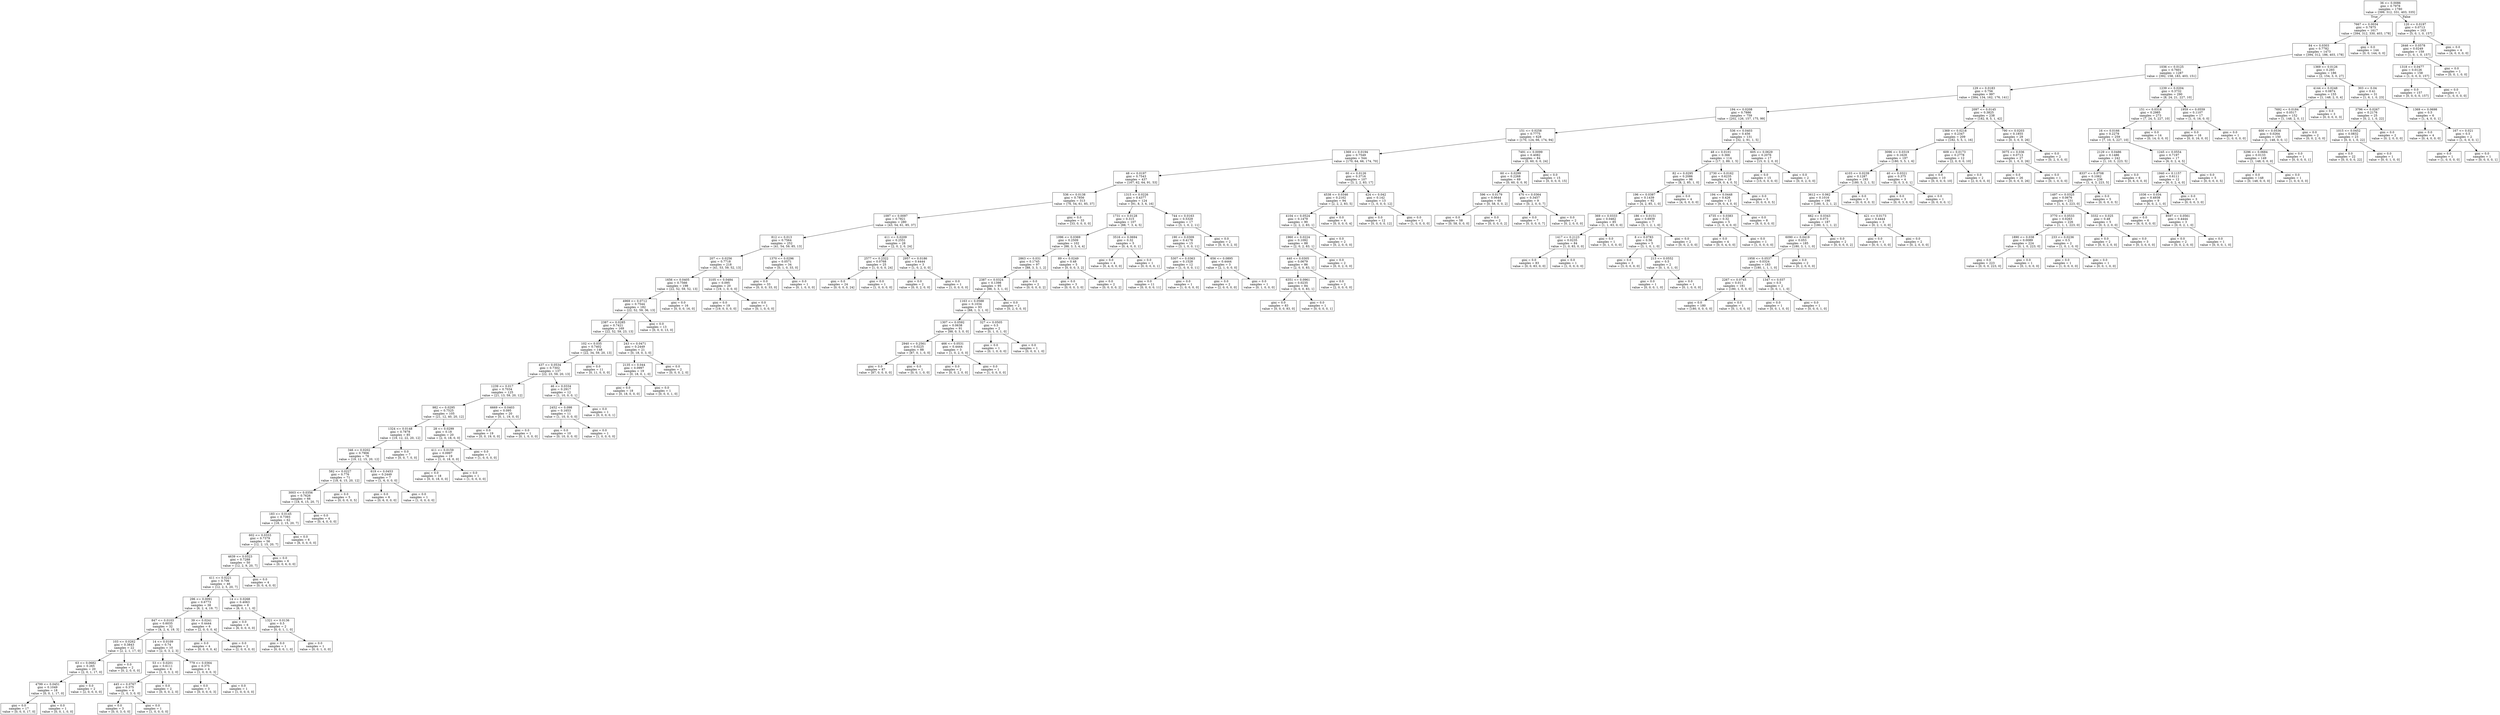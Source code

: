 digraph Tree {
node [shape=box] ;
0 [label="36 <= 0.0086\ngini = 0.7978\nsamples = 1780\nvalue = [399, 312, 331, 403, 335]"] ;
1 [label="7667 <= 0.0034\ngini = 0.7875\nsamples = 1617\nvalue = [394, 312, 330, 403, 178]"] ;
0 -> 1 [labeldistance=2.5, labelangle=45, headlabel="True"] ;
2 [label="84 <= 0.0303\ngini = 0.7782\nsamples = 1473\nvalue = [394, 312, 186, 403, 178]"] ;
1 -> 2 ;
3 [label="1036 <= 0.0125\ngini = 0.7601\nsamples = 1287\nvalue = [392, 158, 183, 403, 151]"] ;
2 -> 3 ;
4 [label="129 <= 0.0183\ngini = 0.756\nsamples = 997\nvalue = [384, 134, 162, 176, 141]"] ;
3 -> 4 ;
5 [label="194 <= 0.0208\ngini = 0.7886\nsamples = 759\nvalue = [202, 126, 157, 175, 99]"] ;
4 -> 5 ;
6 [label="151 <= 0.0258\ngini = 0.7775\nsamples = 628\nvalue = [170, 124, 66, 174, 94]"] ;
5 -> 6 ;
7 [label="1369 <= 0.0194\ngini = 0.7549\nsamples = 544\nvalue = [170, 64, 66, 174, 70]"] ;
6 -> 7 ;
8 [label="48 <= 0.0197\ngini = 0.7543\nsamples = 437\nvalue = [167, 62, 64, 91, 53]"] ;
7 -> 8 ;
9 [label="536 <= 0.0138\ngini = 0.7856\nsamples = 313\nvalue = [76, 54, 61, 85, 37]"] ;
8 -> 9 ;
10 [label="1097 <= 0.0097\ngini = 0.7821\nsamples = 280\nvalue = [43, 54, 61, 85, 37]"] ;
9 -> 10 ;
11 [label="812 <= 0.013\ngini = 0.7564\nsamples = 252\nvalue = [41, 54, 59, 85, 13]"] ;
10 -> 11 ;
12 [label="207 <= 0.0256\ngini = 0.7718\nsamples = 218\nvalue = [41, 53, 59, 52, 13]"] ;
11 -> 12 ;
13 [label="1656 <= 0.0405\ngini = 0.7566\nsamples = 198\nvalue = [22, 52, 59, 52, 13]"] ;
12 -> 13 ;
14 [label="4969 <= 0.0712\ngini = 0.7544\nsamples = 182\nvalue = [22, 52, 59, 36, 13]"] ;
13 -> 14 ;
15 [label="2387 <= 0.0285\ngini = 0.7421\nsamples = 169\nvalue = [22, 52, 59, 23, 13]"] ;
14 -> 15 ;
16 [label="102 <= 0.035\ngini = 0.7402\nsamples = 148\nvalue = [22, 34, 59, 20, 13]"] ;
15 -> 16 ;
17 [label="437 <= 0.0534\ngini = 0.7302\nsamples = 137\nvalue = [22, 23, 59, 20, 13]"] ;
16 -> 17 ;
18 [label="1239 <= 0.017\ngini = 0.7034\nsamples = 125\nvalue = [21, 13, 59, 20, 12]"] ;
17 -> 18 ;
19 [label="982 <= 0.0295\ngini = 0.7525\nsamples = 105\nvalue = [21, 12, 40, 20, 12]"] ;
18 -> 19 ;
20 [label="1324 <= 0.0148\ngini = 0.7878\nsamples = 85\nvalue = [19, 12, 22, 20, 12]"] ;
19 -> 20 ;
21 [label="346 <= 0.0202\ngini = 0.7906\nsamples = 78\nvalue = [19, 12, 15, 20, 12]"] ;
20 -> 21 ;
22 [label="582 <= 0.0227\ngini = 0.776\nsamples = 71\nvalue = [18, 6, 15, 20, 12]"] ;
21 -> 22 ;
23 [label="3003 <= 0.0356\ngini = 0.7626\nsamples = 66\nvalue = [18, 6, 15, 20, 7]"] ;
22 -> 23 ;
24 [label="183 <= 0.0145\ngini = 0.7393\nsamples = 62\nvalue = [18, 2, 15, 20, 7]"] ;
23 -> 24 ;
25 [label="602 <= 0.0333\ngini = 0.7379\nsamples = 56\nvalue = [12, 2, 15, 20, 7]"] ;
24 -> 25 ;
26 [label="4639 <= 0.0323\ngini = 0.7288\nsamples = 50\nvalue = [12, 2, 9, 20, 7]"] ;
25 -> 26 ;
27 [label="411 <= 0.0221\ngini = 0.706\nsamples = 46\nvalue = [12, 2, 5, 20, 7]"] ;
26 -> 27 ;
28 [label="296 <= 0.0091\ngini = 0.6773\nsamples = 38\nvalue = [6, 2, 4, 19, 7]"] ;
27 -> 28 ;
29 [label="847 <= 0.0103\ngini = 0.6035\nsamples = 32\nvalue = [4, 2, 4, 19, 3]"] ;
28 -> 29 ;
30 [label="103 <= 0.0262\ngini = 0.3843\nsamples = 22\nvalue = [2, 2, 1, 17, 0]"] ;
29 -> 30 ;
31 [label="63 <= 0.0682\ngini = 0.265\nsamples = 20\nvalue = [2, 0, 1, 17, 0]"] ;
30 -> 31 ;
32 [label="4799 <= 0.0451\ngini = 0.1049\nsamples = 18\nvalue = [0, 0, 1, 17, 0]"] ;
31 -> 32 ;
33 [label="gini = 0.0\nsamples = 17\nvalue = [0, 0, 0, 17, 0]"] ;
32 -> 33 ;
34 [label="gini = 0.0\nsamples = 1\nvalue = [0, 0, 1, 0, 0]"] ;
32 -> 34 ;
35 [label="gini = 0.0\nsamples = 2\nvalue = [2, 0, 0, 0, 0]"] ;
31 -> 35 ;
36 [label="gini = 0.0\nsamples = 2\nvalue = [0, 2, 0, 0, 0]"] ;
30 -> 36 ;
37 [label="14 <= 0.0109\ngini = 0.74\nsamples = 10\nvalue = [2, 0, 3, 2, 3]"] ;
29 -> 37 ;
38 [label="53 <= 0.0201\ngini = 0.6111\nsamples = 6\nvalue = [1, 0, 3, 2, 0]"] ;
37 -> 38 ;
39 [label="445 <= 0.0767\ngini = 0.375\nsamples = 4\nvalue = [1, 0, 3, 0, 0]"] ;
38 -> 39 ;
40 [label="gini = 0.0\nsamples = 3\nvalue = [0, 0, 3, 0, 0]"] ;
39 -> 40 ;
41 [label="gini = 0.0\nsamples = 1\nvalue = [1, 0, 0, 0, 0]"] ;
39 -> 41 ;
42 [label="gini = 0.0\nsamples = 2\nvalue = [0, 0, 0, 2, 0]"] ;
38 -> 42 ;
43 [label="779 <= 0.0364\ngini = 0.375\nsamples = 4\nvalue = [1, 0, 0, 0, 3]"] ;
37 -> 43 ;
44 [label="gini = 0.0\nsamples = 3\nvalue = [0, 0, 0, 0, 3]"] ;
43 -> 44 ;
45 [label="gini = 0.0\nsamples = 1\nvalue = [1, 0, 0, 0, 0]"] ;
43 -> 45 ;
46 [label="39 <= 0.0241\ngini = 0.4444\nsamples = 6\nvalue = [2, 0, 0, 0, 4]"] ;
28 -> 46 ;
47 [label="gini = 0.0\nsamples = 4\nvalue = [0, 0, 0, 0, 4]"] ;
46 -> 47 ;
48 [label="gini = 0.0\nsamples = 2\nvalue = [2, 0, 0, 0, 0]"] ;
46 -> 48 ;
49 [label="14 <= 0.0268\ngini = 0.4063\nsamples = 8\nvalue = [6, 0, 1, 1, 0]"] ;
27 -> 49 ;
50 [label="gini = 0.0\nsamples = 6\nvalue = [6, 0, 0, 0, 0]"] ;
49 -> 50 ;
51 [label="1321 <= 0.0136\ngini = 0.5\nsamples = 2\nvalue = [0, 0, 1, 1, 0]"] ;
49 -> 51 ;
52 [label="gini = 0.0\nsamples = 1\nvalue = [0, 0, 0, 1, 0]"] ;
51 -> 52 ;
53 [label="gini = 0.0\nsamples = 1\nvalue = [0, 0, 1, 0, 0]"] ;
51 -> 53 ;
54 [label="gini = 0.0\nsamples = 4\nvalue = [0, 0, 4, 0, 0]"] ;
26 -> 54 ;
55 [label="gini = 0.0\nsamples = 6\nvalue = [0, 0, 6, 0, 0]"] ;
25 -> 55 ;
56 [label="gini = 0.0\nsamples = 6\nvalue = [6, 0, 0, 0, 0]"] ;
24 -> 56 ;
57 [label="gini = 0.0\nsamples = 4\nvalue = [0, 4, 0, 0, 0]"] ;
23 -> 57 ;
58 [label="gini = 0.0\nsamples = 5\nvalue = [0, 0, 0, 0, 5]"] ;
22 -> 58 ;
59 [label="619 <= 0.0453\ngini = 0.2449\nsamples = 7\nvalue = [1, 6, 0, 0, 0]"] ;
21 -> 59 ;
60 [label="gini = 0.0\nsamples = 6\nvalue = [0, 6, 0, 0, 0]"] ;
59 -> 60 ;
61 [label="gini = 0.0\nsamples = 1\nvalue = [1, 0, 0, 0, 0]"] ;
59 -> 61 ;
62 [label="gini = 0.0\nsamples = 7\nvalue = [0, 0, 7, 0, 0]"] ;
20 -> 62 ;
63 [label="28 <= 0.0299\ngini = 0.18\nsamples = 20\nvalue = [2, 0, 18, 0, 0]"] ;
19 -> 63 ;
64 [label="411 <= 0.0159\ngini = 0.0997\nsamples = 19\nvalue = [1, 0, 18, 0, 0]"] ;
63 -> 64 ;
65 [label="gini = 0.0\nsamples = 18\nvalue = [0, 0, 18, 0, 0]"] ;
64 -> 65 ;
66 [label="gini = 0.0\nsamples = 1\nvalue = [1, 0, 0, 0, 0]"] ;
64 -> 66 ;
67 [label="gini = 0.0\nsamples = 1\nvalue = [1, 0, 0, 0, 0]"] ;
63 -> 67 ;
68 [label="6669 <= 0.0403\ngini = 0.095\nsamples = 20\nvalue = [0, 1, 19, 0, 0]"] ;
18 -> 68 ;
69 [label="gini = 0.0\nsamples = 19\nvalue = [0, 0, 19, 0, 0]"] ;
68 -> 69 ;
70 [label="gini = 0.0\nsamples = 1\nvalue = [0, 1, 0, 0, 0]"] ;
68 -> 70 ;
71 [label="46 <= 0.0334\ngini = 0.2917\nsamples = 12\nvalue = [1, 10, 0, 0, 1]"] ;
17 -> 71 ;
72 [label="2452 <= 0.098\ngini = 0.1653\nsamples = 11\nvalue = [1, 10, 0, 0, 0]"] ;
71 -> 72 ;
73 [label="gini = 0.0\nsamples = 10\nvalue = [0, 10, 0, 0, 0]"] ;
72 -> 73 ;
74 [label="gini = 0.0\nsamples = 1\nvalue = [1, 0, 0, 0, 0]"] ;
72 -> 74 ;
75 [label="gini = 0.0\nsamples = 1\nvalue = [0, 0, 0, 0, 1]"] ;
71 -> 75 ;
76 [label="gini = 0.0\nsamples = 11\nvalue = [0, 11, 0, 0, 0]"] ;
16 -> 76 ;
77 [label="243 <= 0.0471\ngini = 0.2449\nsamples = 21\nvalue = [0, 18, 0, 3, 0]"] ;
15 -> 77 ;
78 [label="2135 <= 0.044\ngini = 0.0997\nsamples = 19\nvalue = [0, 18, 0, 1, 0]"] ;
77 -> 78 ;
79 [label="gini = 0.0\nsamples = 18\nvalue = [0, 18, 0, 0, 0]"] ;
78 -> 79 ;
80 [label="gini = 0.0\nsamples = 1\nvalue = [0, 0, 0, 1, 0]"] ;
78 -> 80 ;
81 [label="gini = 0.0\nsamples = 2\nvalue = [0, 0, 0, 2, 0]"] ;
77 -> 81 ;
82 [label="gini = 0.0\nsamples = 13\nvalue = [0, 0, 0, 13, 0]"] ;
14 -> 82 ;
83 [label="gini = 0.0\nsamples = 16\nvalue = [0, 0, 0, 16, 0]"] ;
13 -> 83 ;
84 [label="3105 <= 0.0484\ngini = 0.095\nsamples = 20\nvalue = [19, 1, 0, 0, 0]"] ;
12 -> 84 ;
85 [label="gini = 0.0\nsamples = 19\nvalue = [19, 0, 0, 0, 0]"] ;
84 -> 85 ;
86 [label="gini = 0.0\nsamples = 1\nvalue = [0, 1, 0, 0, 0]"] ;
84 -> 86 ;
87 [label="1370 <= 0.0296\ngini = 0.0571\nsamples = 34\nvalue = [0, 1, 0, 33, 0]"] ;
11 -> 87 ;
88 [label="gini = 0.0\nsamples = 33\nvalue = [0, 0, 0, 33, 0]"] ;
87 -> 88 ;
89 [label="gini = 0.0\nsamples = 1\nvalue = [0, 1, 0, 0, 0]"] ;
87 -> 89 ;
90 [label="411 <= 0.0209\ngini = 0.2551\nsamples = 28\nvalue = [2, 0, 2, 0, 24]"] ;
10 -> 90 ;
91 [label="2577 <= 0.2322\ngini = 0.0768\nsamples = 25\nvalue = [1, 0, 0, 0, 24]"] ;
90 -> 91 ;
92 [label="gini = 0.0\nsamples = 24\nvalue = [0, 0, 0, 0, 24]"] ;
91 -> 92 ;
93 [label="gini = 0.0\nsamples = 1\nvalue = [1, 0, 0, 0, 0]"] ;
91 -> 93 ;
94 [label="2957 <= 0.0186\ngini = 0.4444\nsamples = 3\nvalue = [1, 0, 2, 0, 0]"] ;
90 -> 94 ;
95 [label="gini = 0.0\nsamples = 2\nvalue = [0, 0, 2, 0, 0]"] ;
94 -> 95 ;
96 [label="gini = 0.0\nsamples = 1\nvalue = [1, 0, 0, 0, 0]"] ;
94 -> 96 ;
97 [label="gini = 0.0\nsamples = 33\nvalue = [33, 0, 0, 0, 0]"] ;
9 -> 97 ;
98 [label="1315 <= 0.0226\ngini = 0.4377\nsamples = 124\nvalue = [91, 8, 3, 6, 16]"] ;
8 -> 98 ;
99 [label="1731 <= 0.0128\ngini = 0.315\nsamples = 107\nvalue = [88, 7, 3, 4, 5]"] ;
98 -> 99 ;
100 [label="1096 <= 0.0369\ngini = 0.2509\nsamples = 102\nvalue = [88, 3, 3, 4, 4]"] ;
99 -> 100 ;
101 [label="2863 <= 0.031\ngini = 0.1745\nsamples = 97\nvalue = [88, 3, 3, 1, 2]"] ;
100 -> 101 ;
102 [label="2387 <= 0.0324\ngini = 0.1398\nsamples = 95\nvalue = [88, 3, 3, 1, 0]"] ;
101 -> 102 ;
103 [label="1163 <= 0.0588\ngini = 0.1034\nsamples = 93\nvalue = [88, 1, 3, 1, 0]"] ;
102 -> 103 ;
104 [label="1307 <= 0.0592\ngini = 0.0638\nsamples = 91\nvalue = [88, 0, 3, 0, 0]"] ;
103 -> 104 ;
105 [label="2940 <= 0.2561\ngini = 0.0225\nsamples = 88\nvalue = [87, 0, 1, 0, 0]"] ;
104 -> 105 ;
106 [label="gini = 0.0\nsamples = 87\nvalue = [87, 0, 0, 0, 0]"] ;
105 -> 106 ;
107 [label="gini = 0.0\nsamples = 1\nvalue = [0, 0, 1, 0, 0]"] ;
105 -> 107 ;
108 [label="466 <= 0.0531\ngini = 0.4444\nsamples = 3\nvalue = [1, 0, 2, 0, 0]"] ;
104 -> 108 ;
109 [label="gini = 0.0\nsamples = 2\nvalue = [0, 0, 2, 0, 0]"] ;
108 -> 109 ;
110 [label="gini = 0.0\nsamples = 1\nvalue = [1, 0, 0, 0, 0]"] ;
108 -> 110 ;
111 [label="327 <= 0.0505\ngini = 0.5\nsamples = 2\nvalue = [0, 1, 0, 1, 0]"] ;
103 -> 111 ;
112 [label="gini = 0.0\nsamples = 1\nvalue = [0, 1, 0, 0, 0]"] ;
111 -> 112 ;
113 [label="gini = 0.0\nsamples = 1\nvalue = [0, 0, 0, 1, 0]"] ;
111 -> 113 ;
114 [label="gini = 0.0\nsamples = 2\nvalue = [0, 2, 0, 0, 0]"] ;
102 -> 114 ;
115 [label="gini = 0.0\nsamples = 2\nvalue = [0, 0, 0, 0, 2]"] ;
101 -> 115 ;
116 [label="89 <= 0.0249\ngini = 0.48\nsamples = 5\nvalue = [0, 0, 0, 3, 2]"] ;
100 -> 116 ;
117 [label="gini = 0.0\nsamples = 3\nvalue = [0, 0, 0, 3, 0]"] ;
116 -> 117 ;
118 [label="gini = 0.0\nsamples = 2\nvalue = [0, 0, 0, 0, 2]"] ;
116 -> 118 ;
119 [label="3516 <= 0.0694\ngini = 0.32\nsamples = 5\nvalue = [0, 4, 0, 0, 1]"] ;
99 -> 119 ;
120 [label="gini = 0.0\nsamples = 4\nvalue = [0, 4, 0, 0, 0]"] ;
119 -> 120 ;
121 [label="gini = 0.0\nsamples = 1\nvalue = [0, 0, 0, 0, 1]"] ;
119 -> 121 ;
122 [label="744 <= 0.0163\ngini = 0.5329\nsamples = 17\nvalue = [3, 1, 0, 2, 11]"] ;
98 -> 122 ;
123 [label="190 <= 0.0309\ngini = 0.4178\nsamples = 15\nvalue = [3, 1, 0, 0, 11]"] ;
122 -> 123 ;
124 [label="5307 <= 0.0363\ngini = 0.1528\nsamples = 12\nvalue = [1, 0, 0, 0, 11]"] ;
123 -> 124 ;
125 [label="gini = 0.0\nsamples = 11\nvalue = [0, 0, 0, 0, 11]"] ;
124 -> 125 ;
126 [label="gini = 0.0\nsamples = 1\nvalue = [1, 0, 0, 0, 0]"] ;
124 -> 126 ;
127 [label="656 <= 0.0895\ngini = 0.4444\nsamples = 3\nvalue = [2, 1, 0, 0, 0]"] ;
123 -> 127 ;
128 [label="gini = 0.0\nsamples = 2\nvalue = [2, 0, 0, 0, 0]"] ;
127 -> 128 ;
129 [label="gini = 0.0\nsamples = 1\nvalue = [0, 1, 0, 0, 0]"] ;
127 -> 129 ;
130 [label="gini = 0.0\nsamples = 2\nvalue = [0, 0, 0, 2, 0]"] ;
122 -> 130 ;
131 [label="60 <= 0.0126\ngini = 0.3716\nsamples = 107\nvalue = [3, 2, 2, 83, 17]"] ;
7 -> 131 ;
132 [label="4538 <= 0.0346\ngini = 0.2162\nsamples = 94\nvalue = [2, 2, 2, 83, 5]"] ;
131 -> 132 ;
133 [label="4104 <= 0.0524\ngini = 0.1479\nsamples = 90\nvalue = [2, 2, 2, 83, 1]"] ;
132 -> 133 ;
134 [label="1960 <= 0.0224\ngini = 0.1092\nsamples = 88\nvalue = [2, 0, 2, 83, 1]"] ;
133 -> 134 ;
135 [label="440 <= 0.0305\ngini = 0.0679\nsamples = 86\nvalue = [2, 0, 0, 83, 1]"] ;
134 -> 135 ;
136 [label="6351 <= 0.0961\ngini = 0.0235\nsamples = 84\nvalue = [0, 0, 0, 83, 1]"] ;
135 -> 136 ;
137 [label="gini = 0.0\nsamples = 83\nvalue = [0, 0, 0, 83, 0]"] ;
136 -> 137 ;
138 [label="gini = 0.0\nsamples = 1\nvalue = [0, 0, 0, 0, 1]"] ;
136 -> 138 ;
139 [label="gini = 0.0\nsamples = 2\nvalue = [2, 0, 0, 0, 0]"] ;
135 -> 139 ;
140 [label="gini = 0.0\nsamples = 2\nvalue = [0, 0, 2, 0, 0]"] ;
134 -> 140 ;
141 [label="gini = 0.0\nsamples = 2\nvalue = [0, 2, 0, 0, 0]"] ;
133 -> 141 ;
142 [label="gini = 0.0\nsamples = 4\nvalue = [0, 0, 0, 0, 4]"] ;
132 -> 142 ;
143 [label="424 <= 0.042\ngini = 0.142\nsamples = 13\nvalue = [1, 0, 0, 0, 12]"] ;
131 -> 143 ;
144 [label="gini = 0.0\nsamples = 12\nvalue = [0, 0, 0, 0, 12]"] ;
143 -> 144 ;
145 [label="gini = 0.0\nsamples = 1\nvalue = [1, 0, 0, 0, 0]"] ;
143 -> 145 ;
146 [label="7491 <= 0.0099\ngini = 0.4082\nsamples = 84\nvalue = [0, 60, 0, 0, 24]"] ;
6 -> 146 ;
147 [label="60 <= 0.0299\ngini = 0.2268\nsamples = 69\nvalue = [0, 60, 0, 0, 9]"] ;
146 -> 147 ;
148 [label="596 <= 0.0179\ngini = 0.0644\nsamples = 60\nvalue = [0, 58, 0, 0, 2]"] ;
147 -> 148 ;
149 [label="gini = 0.0\nsamples = 58\nvalue = [0, 58, 0, 0, 0]"] ;
148 -> 149 ;
150 [label="gini = 0.0\nsamples = 2\nvalue = [0, 0, 0, 0, 2]"] ;
148 -> 150 ;
151 [label="470 <= 0.0364\ngini = 0.3457\nsamples = 9\nvalue = [0, 2, 0, 0, 7]"] ;
147 -> 151 ;
152 [label="gini = 0.0\nsamples = 7\nvalue = [0, 0, 0, 0, 7]"] ;
151 -> 152 ;
153 [label="gini = 0.0\nsamples = 2\nvalue = [0, 2, 0, 0, 0]"] ;
151 -> 153 ;
154 [label="gini = 0.0\nsamples = 15\nvalue = [0, 0, 0, 0, 15]"] ;
146 -> 154 ;
155 [label="536 <= 0.0403\ngini = 0.456\nsamples = 131\nvalue = [32, 2, 91, 1, 5]"] ;
5 -> 155 ;
156 [label="48 <= 0.0101\ngini = 0.366\nsamples = 114\nvalue = [17, 2, 89, 1, 5]"] ;
155 -> 156 ;
157 [label="82 <= 0.0295\ngini = 0.2086\nsamples = 96\nvalue = [8, 2, 85, 1, 0]"] ;
156 -> 157 ;
158 [label="196 <= 0.0387\ngini = 0.1439\nsamples = 92\nvalue = [4, 2, 85, 1, 0]"] ;
157 -> 158 ;
159 [label="369 <= 0.0333\ngini = 0.0462\nsamples = 85\nvalue = [1, 1, 83, 0, 0]"] ;
158 -> 159 ;
160 [label="1417 <= 0.2123\ngini = 0.0235\nsamples = 84\nvalue = [1, 0, 83, 0, 0]"] ;
159 -> 160 ;
161 [label="gini = 0.0\nsamples = 83\nvalue = [0, 0, 83, 0, 0]"] ;
160 -> 161 ;
162 [label="gini = 0.0\nsamples = 1\nvalue = [1, 0, 0, 0, 0]"] ;
160 -> 162 ;
163 [label="gini = 0.0\nsamples = 1\nvalue = [0, 1, 0, 0, 0]"] ;
159 -> 163 ;
164 [label="186 <= 0.0151\ngini = 0.6939\nsamples = 7\nvalue = [3, 1, 2, 1, 0]"] ;
158 -> 164 ;
165 [label="8 <= 0.0783\ngini = 0.56\nsamples = 5\nvalue = [3, 1, 0, 1, 0]"] ;
164 -> 165 ;
166 [label="gini = 0.0\nsamples = 3\nvalue = [3, 0, 0, 0, 0]"] ;
165 -> 166 ;
167 [label="213 <= 0.0552\ngini = 0.5\nsamples = 2\nvalue = [0, 1, 0, 1, 0]"] ;
165 -> 167 ;
168 [label="gini = 0.0\nsamples = 1\nvalue = [0, 0, 0, 1, 0]"] ;
167 -> 168 ;
169 [label="gini = 0.0\nsamples = 1\nvalue = [0, 1, 0, 0, 0]"] ;
167 -> 169 ;
170 [label="gini = 0.0\nsamples = 2\nvalue = [0, 0, 2, 0, 0]"] ;
164 -> 170 ;
171 [label="gini = 0.0\nsamples = 4\nvalue = [4, 0, 0, 0, 0]"] ;
157 -> 171 ;
172 [label="2730 <= 0.0162\ngini = 0.6235\nsamples = 18\nvalue = [9, 0, 4, 0, 5]"] ;
156 -> 172 ;
173 [label="194 <= 0.0448\ngini = 0.426\nsamples = 13\nvalue = [9, 0, 4, 0, 0]"] ;
172 -> 173 ;
174 [label="4735 <= 0.0383\ngini = 0.32\nsamples = 5\nvalue = [1, 0, 4, 0, 0]"] ;
173 -> 174 ;
175 [label="gini = 0.0\nsamples = 4\nvalue = [0, 0, 4, 0, 0]"] ;
174 -> 175 ;
176 [label="gini = 0.0\nsamples = 1\nvalue = [1, 0, 0, 0, 0]"] ;
174 -> 176 ;
177 [label="gini = 0.0\nsamples = 8\nvalue = [8, 0, 0, 0, 0]"] ;
173 -> 177 ;
178 [label="gini = 0.0\nsamples = 5\nvalue = [0, 0, 0, 0, 5]"] ;
172 -> 178 ;
179 [label="605 <= 0.0629\ngini = 0.2076\nsamples = 17\nvalue = [15, 0, 2, 0, 0]"] ;
155 -> 179 ;
180 [label="gini = 0.0\nsamples = 15\nvalue = [15, 0, 0, 0, 0]"] ;
179 -> 180 ;
181 [label="gini = 0.0\nsamples = 2\nvalue = [0, 0, 2, 0, 0]"] ;
179 -> 181 ;
182 [label="2097 <= 0.0145\ngini = 0.3825\nsamples = 238\nvalue = [182, 8, 5, 1, 42]"] ;
4 -> 182 ;
183 [label="1369 <= 0.0218\ngini = 0.2347\nsamples = 209\nvalue = [182, 5, 5, 1, 16]"] ;
182 -> 183 ;
184 [label="3096 <= 0.0319\ngini = 0.1629\nsamples = 197\nvalue = [180, 5, 5, 1, 6]"] ;
183 -> 184 ;
185 [label="4103 <= 0.0239\ngini = 0.1287\nsamples = 193\nvalue = [180, 5, 2, 1, 5]"] ;
184 -> 185 ;
186 [label="3612 <= 0.062\ngini = 0.1016\nsamples = 190\nvalue = [180, 5, 2, 1, 2]"] ;
185 -> 186 ;
187 [label="662 <= 0.0343\ngini = 0.073\nsamples = 187\nvalue = [180, 3, 1, 1, 2]"] ;
186 -> 187 ;
188 [label="6090 <= 0.0419\ngini = 0.053\nsamples = 185\nvalue = [180, 3, 1, 1, 0]"] ;
187 -> 188 ;
189 [label="1958 <= 0.0537\ngini = 0.0324\nsamples = 183\nvalue = [180, 1, 1, 1, 0]"] ;
188 -> 189 ;
190 [label="2267 <= 0.0745\ngini = 0.011\nsamples = 181\nvalue = [180, 1, 0, 0, 0]"] ;
189 -> 190 ;
191 [label="gini = 0.0\nsamples = 180\nvalue = [180, 0, 0, 0, 0]"] ;
190 -> 191 ;
192 [label="gini = 0.0\nsamples = 1\nvalue = [0, 1, 0, 0, 0]"] ;
190 -> 192 ;
193 [label="1347 <= 0.037\ngini = 0.5\nsamples = 2\nvalue = [0, 0, 1, 1, 0]"] ;
189 -> 193 ;
194 [label="gini = 0.0\nsamples = 1\nvalue = [0, 0, 1, 0, 0]"] ;
193 -> 194 ;
195 [label="gini = 0.0\nsamples = 1\nvalue = [0, 0, 0, 1, 0]"] ;
193 -> 195 ;
196 [label="gini = 0.0\nsamples = 2\nvalue = [0, 2, 0, 0, 0]"] ;
188 -> 196 ;
197 [label="gini = 0.0\nsamples = 2\nvalue = [0, 0, 0, 0, 2]"] ;
187 -> 197 ;
198 [label="421 <= 0.0173\ngini = 0.4444\nsamples = 3\nvalue = [0, 2, 1, 0, 0]"] ;
186 -> 198 ;
199 [label="gini = 0.0\nsamples = 1\nvalue = [0, 0, 1, 0, 0]"] ;
198 -> 199 ;
200 [label="gini = 0.0\nsamples = 2\nvalue = [0, 2, 0, 0, 0]"] ;
198 -> 200 ;
201 [label="gini = 0.0\nsamples = 3\nvalue = [0, 0, 0, 0, 3]"] ;
185 -> 201 ;
202 [label="40 <= 0.0321\ngini = 0.375\nsamples = 4\nvalue = [0, 0, 3, 0, 1]"] ;
184 -> 202 ;
203 [label="gini = 0.0\nsamples = 3\nvalue = [0, 0, 3, 0, 0]"] ;
202 -> 203 ;
204 [label="gini = 0.0\nsamples = 1\nvalue = [0, 0, 0, 0, 1]"] ;
202 -> 204 ;
205 [label="609 <= 0.0173\ngini = 0.2778\nsamples = 12\nvalue = [2, 0, 0, 0, 10]"] ;
183 -> 205 ;
206 [label="gini = 0.0\nsamples = 10\nvalue = [0, 0, 0, 0, 10]"] ;
205 -> 206 ;
207 [label="gini = 0.0\nsamples = 2\nvalue = [2, 0, 0, 0, 0]"] ;
205 -> 207 ;
208 [label="790 <= 0.0203\ngini = 0.1855\nsamples = 29\nvalue = [0, 3, 0, 0, 26]"] ;
182 -> 208 ;
209 [label="3075 <= 0.036\ngini = 0.0713\nsamples = 27\nvalue = [0, 1, 0, 0, 26]"] ;
208 -> 209 ;
210 [label="gini = 0.0\nsamples = 26\nvalue = [0, 0, 0, 0, 26]"] ;
209 -> 210 ;
211 [label="gini = 0.0\nsamples = 1\nvalue = [0, 1, 0, 0, 0]"] ;
209 -> 211 ;
212 [label="gini = 0.0\nsamples = 2\nvalue = [0, 2, 0, 0, 0]"] ;
208 -> 212 ;
213 [label="1239 <= 0.0204\ngini = 0.3732\nsamples = 290\nvalue = [8, 24, 21, 227, 10]"] ;
3 -> 213 ;
214 [label="151 <= 0.0318\ngini = 0.2985\nsamples = 273\nvalue = [7, 24, 5, 227, 10]"] ;
213 -> 214 ;
215 [label="16 <= 0.0166\ngini = 0.2278\nsamples = 259\nvalue = [7, 10, 5, 227, 10]"] ;
214 -> 215 ;
216 [label="2129 <= 0.0486\ngini = 0.1486\nsamples = 242\nvalue = [1, 10, 3, 223, 5]"] ;
215 -> 216 ;
217 [label="8337 <= 0.0708\ngini = 0.1062\nsamples = 236\nvalue = [1, 4, 3, 223, 5]"] ;
216 -> 217 ;
218 [label="1497 <= 0.0325\ngini = 0.0676\nsamples = 231\nvalue = [1, 4, 3, 223, 0]"] ;
217 -> 218 ;
219 [label="3770 <= 0.0533\ngini = 0.0263\nsamples = 226\nvalue = [1, 1, 1, 223, 0]"] ;
218 -> 219 ;
220 [label="1890 <= 0.038\ngini = 0.0089\nsamples = 224\nvalue = [0, 1, 0, 223, 0]"] ;
219 -> 220 ;
221 [label="gini = 0.0\nsamples = 223\nvalue = [0, 0, 0, 223, 0]"] ;
220 -> 221 ;
222 [label="gini = 0.0\nsamples = 1\nvalue = [0, 1, 0, 0, 0]"] ;
220 -> 222 ;
223 [label="233 <= 0.0236\ngini = 0.5\nsamples = 2\nvalue = [1, 0, 1, 0, 0]"] ;
219 -> 223 ;
224 [label="gini = 0.0\nsamples = 1\nvalue = [1, 0, 0, 0, 0]"] ;
223 -> 224 ;
225 [label="gini = 0.0\nsamples = 1\nvalue = [0, 0, 1, 0, 0]"] ;
223 -> 225 ;
226 [label="3332 <= 0.025\ngini = 0.48\nsamples = 5\nvalue = [0, 3, 2, 0, 0]"] ;
218 -> 226 ;
227 [label="gini = 0.0\nsamples = 2\nvalue = [0, 0, 2, 0, 0]"] ;
226 -> 227 ;
228 [label="gini = 0.0\nsamples = 3\nvalue = [0, 3, 0, 0, 0]"] ;
226 -> 228 ;
229 [label="gini = 0.0\nsamples = 5\nvalue = [0, 0, 0, 0, 5]"] ;
217 -> 229 ;
230 [label="gini = 0.0\nsamples = 6\nvalue = [0, 6, 0, 0, 0]"] ;
216 -> 230 ;
231 [label="1245 <= 0.0554\ngini = 0.7197\nsamples = 17\nvalue = [6, 0, 2, 4, 5]"] ;
215 -> 231 ;
232 [label="1940 <= 0.1157\ngini = 0.6111\nsamples = 12\nvalue = [6, 0, 2, 4, 0]"] ;
231 -> 232 ;
233 [label="1036 <= 0.034\ngini = 0.4938\nsamples = 9\nvalue = [6, 0, 2, 1, 0]"] ;
232 -> 233 ;
234 [label="gini = 0.0\nsamples = 6\nvalue = [6, 0, 0, 0, 0]"] ;
233 -> 234 ;
235 [label="8597 <= 0.0561\ngini = 0.4444\nsamples = 3\nvalue = [0, 0, 2, 1, 0]"] ;
233 -> 235 ;
236 [label="gini = 0.0\nsamples = 2\nvalue = [0, 0, 2, 0, 0]"] ;
235 -> 236 ;
237 [label="gini = 0.0\nsamples = 1\nvalue = [0, 0, 0, 1, 0]"] ;
235 -> 237 ;
238 [label="gini = 0.0\nsamples = 3\nvalue = [0, 0, 0, 3, 0]"] ;
232 -> 238 ;
239 [label="gini = 0.0\nsamples = 5\nvalue = [0, 0, 0, 0, 5]"] ;
231 -> 239 ;
240 [label="gini = 0.0\nsamples = 14\nvalue = [0, 14, 0, 0, 0]"] ;
214 -> 240 ;
241 [label="1959 <= 0.0559\ngini = 0.1107\nsamples = 17\nvalue = [1, 0, 16, 0, 0]"] ;
213 -> 241 ;
242 [label="gini = 0.0\nsamples = 16\nvalue = [0, 0, 16, 0, 0]"] ;
241 -> 242 ;
243 [label="gini = 0.0\nsamples = 1\nvalue = [1, 0, 0, 0, 0]"] ;
241 -> 243 ;
244 [label="1369 <= 0.0126\ngini = 0.293\nsamples = 186\nvalue = [2, 154, 3, 0, 27]"] ;
2 -> 244 ;
245 [label="4144 <= 0.0248\ngini = 0.0874\nsamples = 155\nvalue = [1, 148, 2, 0, 4]"] ;
244 -> 245 ;
246 [label="7692 <= 0.0184\ngini = 0.0517\nsamples = 152\nvalue = [1, 148, 2, 0, 1]"] ;
245 -> 246 ;
247 [label="600 <= 0.0536\ngini = 0.0264\nsamples = 150\nvalue = [1, 148, 0, 0, 1]"] ;
246 -> 247 ;
248 [label="3296 <= 0.0684\ngini = 0.0133\nsamples = 149\nvalue = [1, 148, 0, 0, 0]"] ;
247 -> 248 ;
249 [label="gini = 0.0\nsamples = 148\nvalue = [0, 148, 0, 0, 0]"] ;
248 -> 249 ;
250 [label="gini = 0.0\nsamples = 1\nvalue = [1, 0, 0, 0, 0]"] ;
248 -> 250 ;
251 [label="gini = 0.0\nsamples = 1\nvalue = [0, 0, 0, 0, 1]"] ;
247 -> 251 ;
252 [label="gini = 0.0\nsamples = 2\nvalue = [0, 0, 2, 0, 0]"] ;
246 -> 252 ;
253 [label="gini = 0.0\nsamples = 3\nvalue = [0, 0, 0, 0, 3]"] ;
245 -> 253 ;
254 [label="303 <= 0.04\ngini = 0.41\nsamples = 31\nvalue = [1, 6, 1, 0, 23]"] ;
244 -> 254 ;
255 [label="3796 <= 0.0267\ngini = 0.2176\nsamples = 25\nvalue = [0, 2, 1, 0, 22]"] ;
254 -> 255 ;
256 [label="1015 <= 0.0452\ngini = 0.0832\nsamples = 23\nvalue = [0, 0, 1, 0, 22]"] ;
255 -> 256 ;
257 [label="gini = 0.0\nsamples = 22\nvalue = [0, 0, 0, 0, 22]"] ;
256 -> 257 ;
258 [label="gini = 0.0\nsamples = 1\nvalue = [0, 0, 1, 0, 0]"] ;
256 -> 258 ;
259 [label="gini = 0.0\nsamples = 2\nvalue = [0, 2, 0, 0, 0]"] ;
255 -> 259 ;
260 [label="1369 <= 0.0698\ngini = 0.5\nsamples = 6\nvalue = [1, 4, 0, 0, 1]"] ;
254 -> 260 ;
261 [label="gini = 0.0\nsamples = 4\nvalue = [0, 4, 0, 0, 0]"] ;
260 -> 261 ;
262 [label="167 <= 0.021\ngini = 0.5\nsamples = 2\nvalue = [1, 0, 0, 0, 1]"] ;
260 -> 262 ;
263 [label="gini = 0.0\nsamples = 1\nvalue = [1, 0, 0, 0, 0]"] ;
262 -> 263 ;
264 [label="gini = 0.0\nsamples = 1\nvalue = [0, 0, 0, 0, 1]"] ;
262 -> 264 ;
265 [label="gini = 0.0\nsamples = 144\nvalue = [0, 0, 144, 0, 0]"] ;
1 -> 265 ;
266 [label="120 <= 0.0197\ngini = 0.0713\nsamples = 163\nvalue = [5, 0, 1, 0, 157]"] ;
0 -> 266 [labeldistance=2.5, labelangle=-45, headlabel="False"] ;
267 [label="2646 <= 0.0578\ngini = 0.0249\nsamples = 159\nvalue = [1, 0, 1, 0, 157]"] ;
266 -> 267 ;
268 [label="1318 <= 0.0477\ngini = 0.0126\nsamples = 158\nvalue = [1, 0, 0, 0, 157]"] ;
267 -> 268 ;
269 [label="gini = 0.0\nsamples = 157\nvalue = [0, 0, 0, 0, 157]"] ;
268 -> 269 ;
270 [label="gini = 0.0\nsamples = 1\nvalue = [1, 0, 0, 0, 0]"] ;
268 -> 270 ;
271 [label="gini = 0.0\nsamples = 1\nvalue = [0, 0, 1, 0, 0]"] ;
267 -> 271 ;
272 [label="gini = 0.0\nsamples = 4\nvalue = [4, 0, 0, 0, 0]"] ;
266 -> 272 ;
}